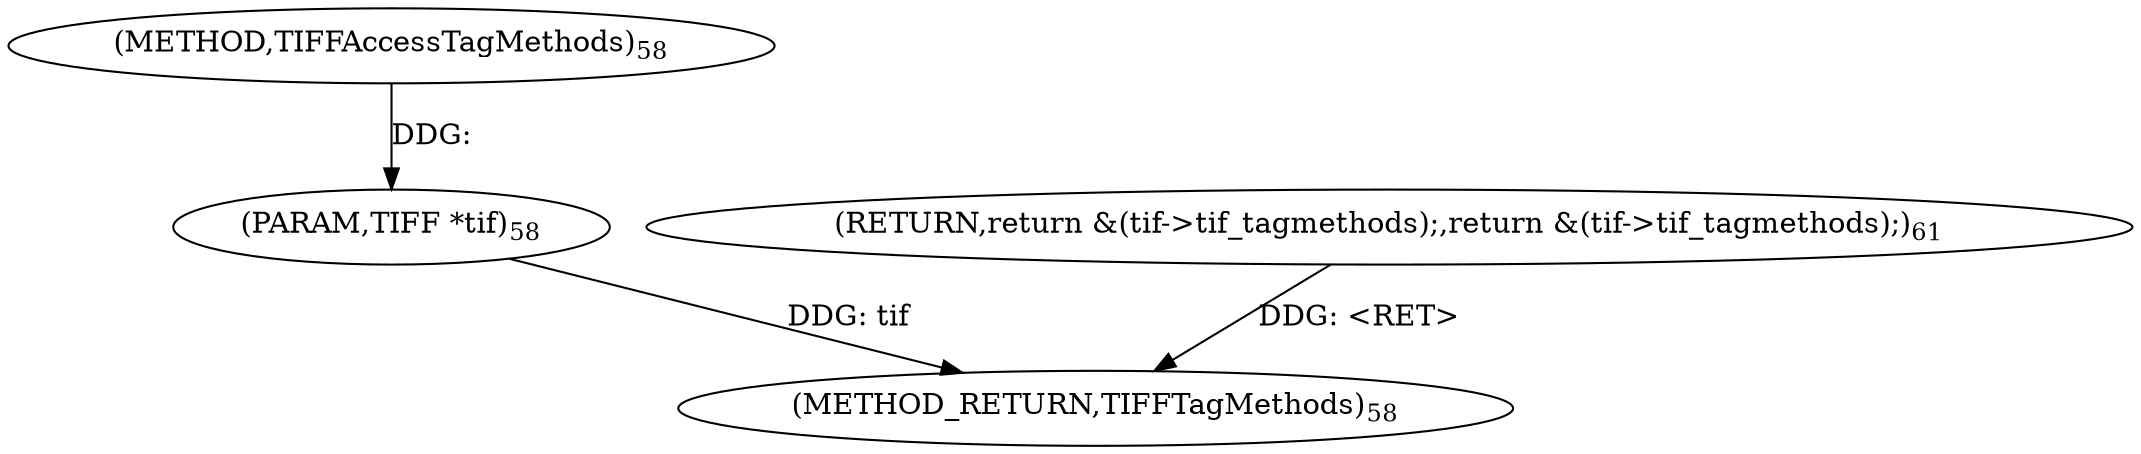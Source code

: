 digraph "TIFFAccessTagMethods" {  
"11814" [label = <(METHOD,TIFFAccessTagMethods)<SUB>58</SUB>> ]
"11822" [label = <(METHOD_RETURN,TIFFTagMethods)<SUB>58</SUB>> ]
"11815" [label = <(PARAM,TIFF *tif)<SUB>58</SUB>> ]
"11817" [label = <(RETURN,return &amp;(tif-&gt;tif_tagmethods);,return &amp;(tif-&gt;tif_tagmethods);)<SUB>61</SUB>> ]
  "11817" -> "11822"  [ label = "DDG: &lt;RET&gt;"] 
  "11815" -> "11822"  [ label = "DDG: tif"] 
  "11814" -> "11815"  [ label = "DDG: "] 
}
